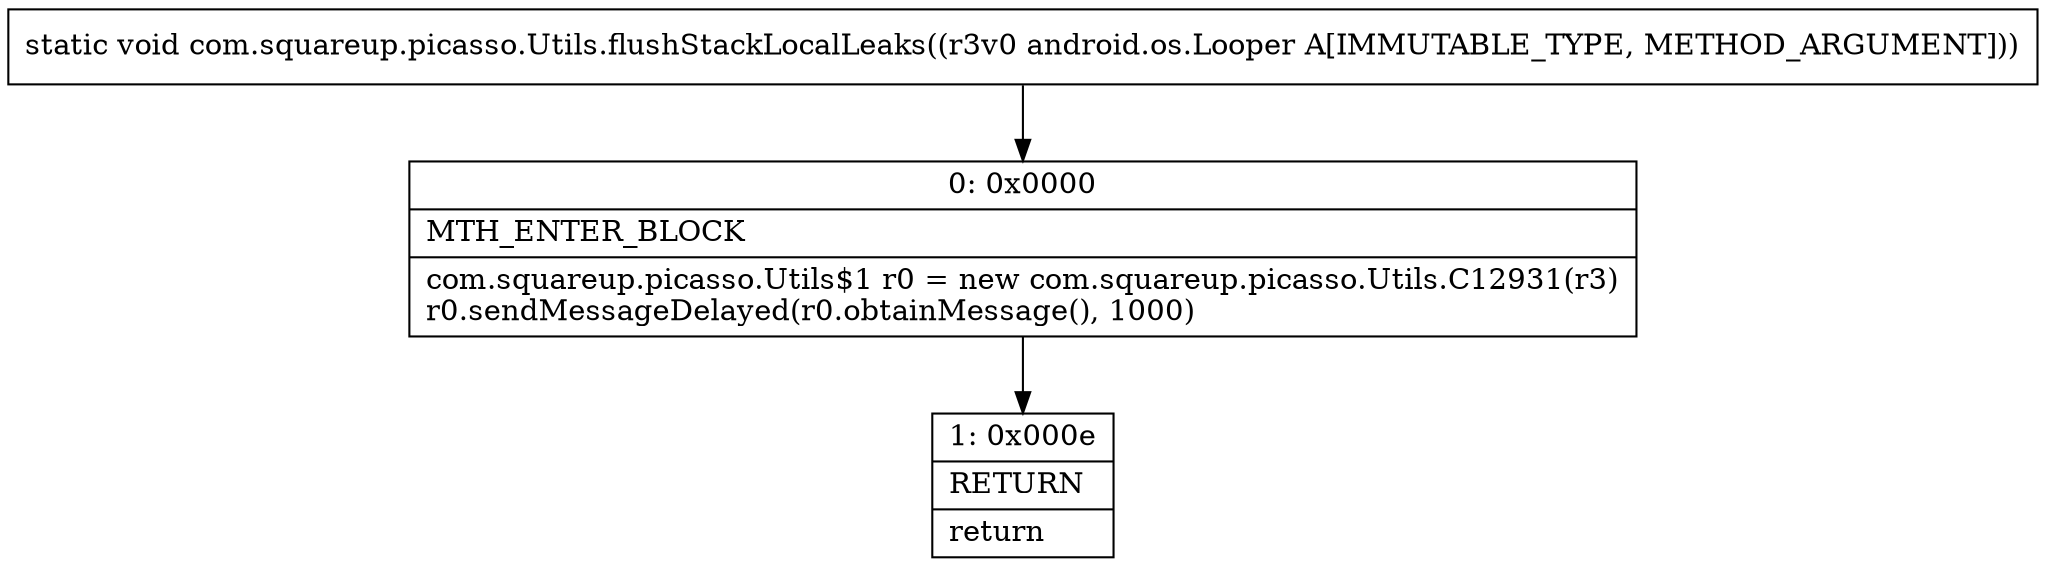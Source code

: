 digraph "CFG forcom.squareup.picasso.Utils.flushStackLocalLeaks(Landroid\/os\/Looper;)V" {
Node_0 [shape=record,label="{0\:\ 0x0000|MTH_ENTER_BLOCK\l|com.squareup.picasso.Utils$1 r0 = new com.squareup.picasso.Utils.C12931(r3)\lr0.sendMessageDelayed(r0.obtainMessage(), 1000)\l}"];
Node_1 [shape=record,label="{1\:\ 0x000e|RETURN\l|return\l}"];
MethodNode[shape=record,label="{static void com.squareup.picasso.Utils.flushStackLocalLeaks((r3v0 android.os.Looper A[IMMUTABLE_TYPE, METHOD_ARGUMENT])) }"];
MethodNode -> Node_0;
Node_0 -> Node_1;
}

